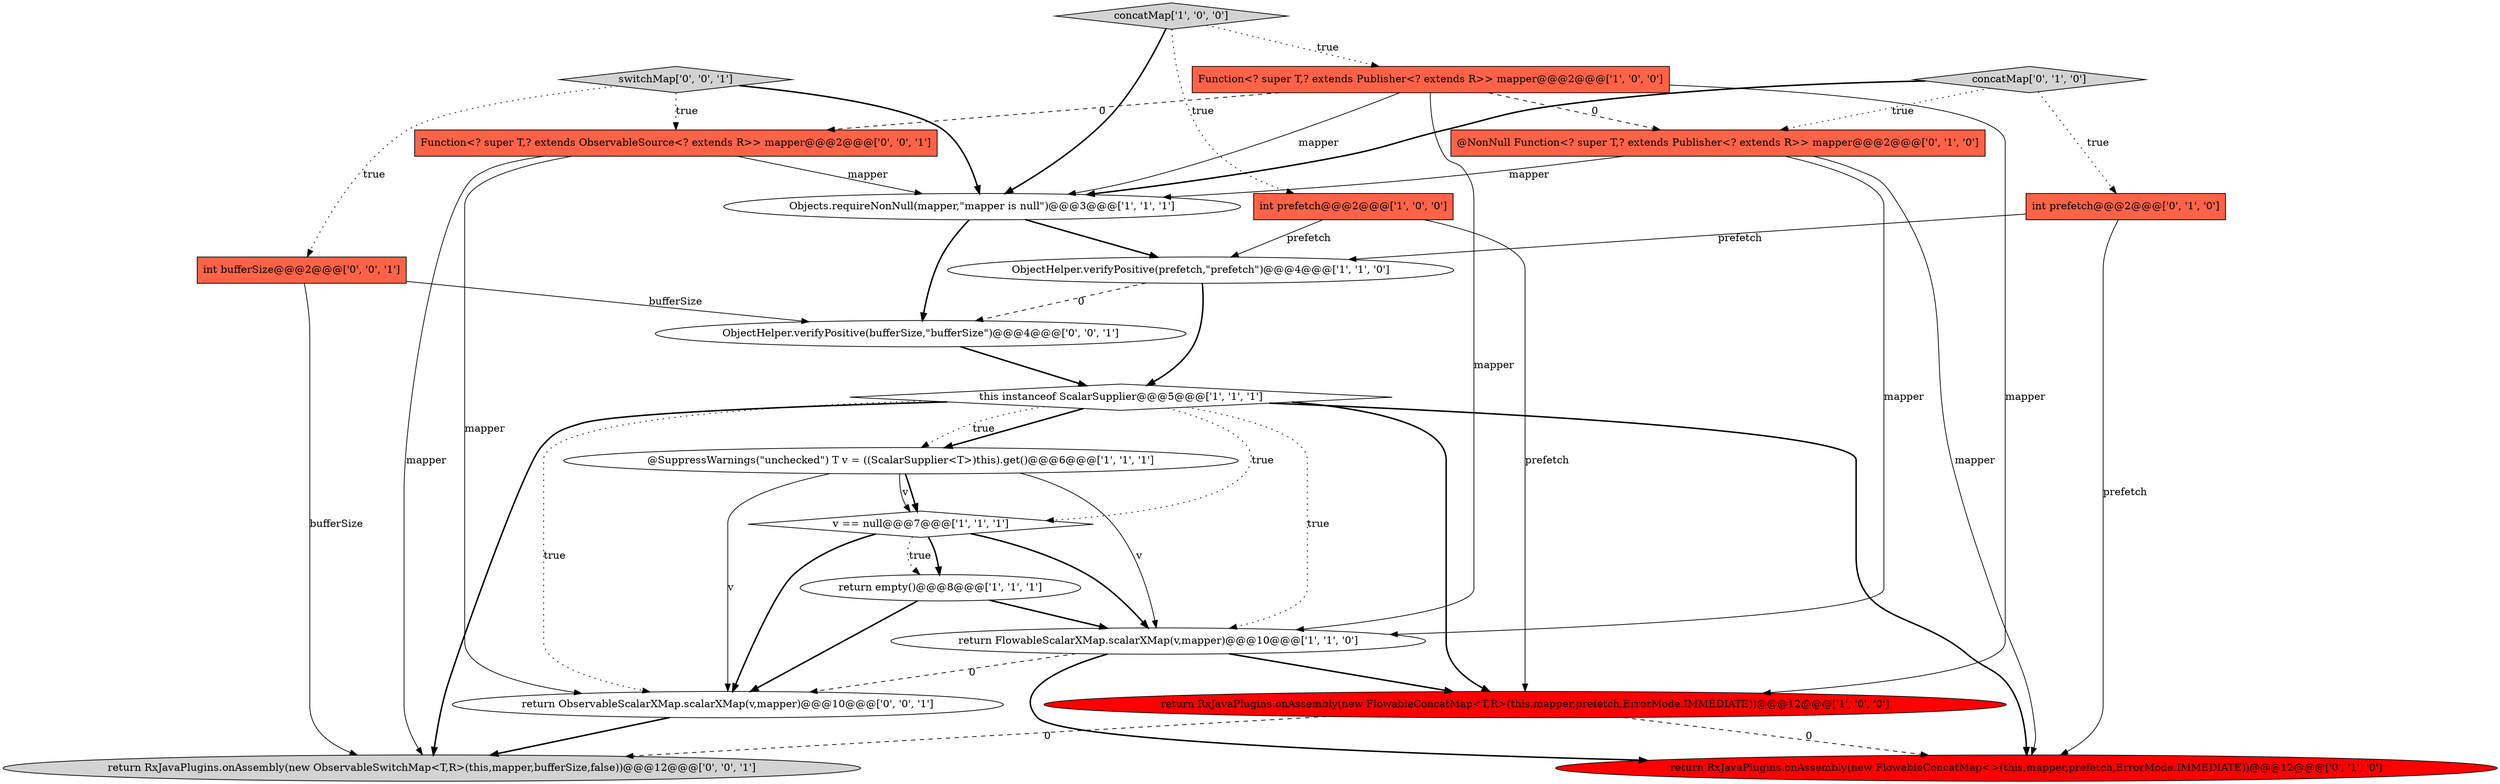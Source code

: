 digraph {
17 [style = filled, label = "Function<? super T,? extends ObservableSource<? extends R>> mapper@@@2@@@['0', '0', '1']", fillcolor = tomato, shape = box image = "AAA0AAABBB3BBB"];
16 [style = filled, label = "int bufferSize@@@2@@@['0', '0', '1']", fillcolor = tomato, shape = box image = "AAA0AAABBB3BBB"];
19 [style = filled, label = "return RxJavaPlugins.onAssembly(new ObservableSwitchMap<T,R>(this,mapper,bufferSize,false))@@@12@@@['0', '0', '1']", fillcolor = lightgray, shape = ellipse image = "AAA0AAABBB3BBB"];
4 [style = filled, label = "concatMap['1', '0', '0']", fillcolor = lightgray, shape = diamond image = "AAA0AAABBB1BBB"];
13 [style = filled, label = "return RxJavaPlugins.onAssembly(new FlowableConcatMap<>(this,mapper,prefetch,ErrorMode.IMMEDIATE))@@@12@@@['0', '1', '0']", fillcolor = red, shape = ellipse image = "AAA1AAABBB2BBB"];
15 [style = filled, label = "return ObservableScalarXMap.scalarXMap(v,mapper)@@@10@@@['0', '0', '1']", fillcolor = white, shape = ellipse image = "AAA0AAABBB3BBB"];
8 [style = filled, label = "Function<? super T,? extends Publisher<? extends R>> mapper@@@2@@@['1', '0', '0']", fillcolor = tomato, shape = box image = "AAA1AAABBB1BBB"];
9 [style = filled, label = "return empty()@@@8@@@['1', '1', '1']", fillcolor = white, shape = ellipse image = "AAA0AAABBB1BBB"];
0 [style = filled, label = "@SuppressWarnings(\"unchecked\") T v = ((ScalarSupplier<T>)this).get()@@@6@@@['1', '1', '1']", fillcolor = white, shape = ellipse image = "AAA0AAABBB1BBB"];
3 [style = filled, label = "return RxJavaPlugins.onAssembly(new FlowableConcatMap<T,R>(this,mapper,prefetch,ErrorMode.IMMEDIATE))@@@12@@@['1', '0', '0']", fillcolor = red, shape = ellipse image = "AAA1AAABBB1BBB"];
18 [style = filled, label = "switchMap['0', '0', '1']", fillcolor = lightgray, shape = diamond image = "AAA0AAABBB3BBB"];
14 [style = filled, label = "@NonNull Function<? super T,? extends Publisher<? extends R>> mapper@@@2@@@['0', '1', '0']", fillcolor = tomato, shape = box image = "AAA1AAABBB2BBB"];
6 [style = filled, label = "ObjectHelper.verifyPositive(prefetch,\"prefetch\")@@@4@@@['1', '1', '0']", fillcolor = white, shape = ellipse image = "AAA0AAABBB1BBB"];
12 [style = filled, label = "int prefetch@@@2@@@['0', '1', '0']", fillcolor = tomato, shape = box image = "AAA0AAABBB2BBB"];
10 [style = filled, label = "return FlowableScalarXMap.scalarXMap(v,mapper)@@@10@@@['1', '1', '0']", fillcolor = white, shape = ellipse image = "AAA0AAABBB1BBB"];
20 [style = filled, label = "ObjectHelper.verifyPositive(bufferSize,\"bufferSize\")@@@4@@@['0', '0', '1']", fillcolor = white, shape = ellipse image = "AAA0AAABBB3BBB"];
1 [style = filled, label = "int prefetch@@@2@@@['1', '0', '0']", fillcolor = tomato, shape = box image = "AAA0AAABBB1BBB"];
5 [style = filled, label = "Objects.requireNonNull(mapper,\"mapper is null\")@@@3@@@['1', '1', '1']", fillcolor = white, shape = ellipse image = "AAA0AAABBB1BBB"];
11 [style = filled, label = "concatMap['0', '1', '0']", fillcolor = lightgray, shape = diamond image = "AAA0AAABBB2BBB"];
7 [style = filled, label = "this instanceof ScalarSupplier@@@5@@@['1', '1', '1']", fillcolor = white, shape = diamond image = "AAA0AAABBB1BBB"];
2 [style = filled, label = "v == null@@@7@@@['1', '1', '1']", fillcolor = white, shape = diamond image = "AAA0AAABBB1BBB"];
7->13 [style = bold, label=""];
10->15 [style = dashed, label="0"];
7->2 [style = dotted, label="true"];
16->19 [style = solid, label="bufferSize"];
7->10 [style = dotted, label="true"];
5->20 [style = bold, label=""];
4->1 [style = dotted, label="true"];
18->16 [style = dotted, label="true"];
6->20 [style = dashed, label="0"];
14->5 [style = solid, label="mapper"];
0->2 [style = bold, label=""];
11->12 [style = dotted, label="true"];
11->14 [style = dotted, label="true"];
4->8 [style = dotted, label="true"];
17->15 [style = solid, label="mapper"];
10->3 [style = bold, label=""];
7->0 [style = bold, label=""];
8->5 [style = solid, label="mapper"];
8->3 [style = solid, label="mapper"];
2->9 [style = bold, label=""];
9->10 [style = bold, label=""];
8->14 [style = dashed, label="0"];
15->19 [style = bold, label=""];
2->10 [style = bold, label=""];
8->10 [style = solid, label="mapper"];
7->0 [style = dotted, label="true"];
7->15 [style = dotted, label="true"];
12->6 [style = solid, label="prefetch"];
3->13 [style = dashed, label="0"];
7->3 [style = bold, label=""];
3->19 [style = dashed, label="0"];
11->5 [style = bold, label=""];
16->20 [style = solid, label="bufferSize"];
17->5 [style = solid, label="mapper"];
2->9 [style = dotted, label="true"];
5->6 [style = bold, label=""];
14->13 [style = solid, label="mapper"];
10->13 [style = bold, label=""];
0->15 [style = solid, label="v"];
9->15 [style = bold, label=""];
18->5 [style = bold, label=""];
2->15 [style = bold, label=""];
0->2 [style = solid, label="v"];
1->6 [style = solid, label="prefetch"];
14->10 [style = solid, label="mapper"];
12->13 [style = solid, label="prefetch"];
1->3 [style = solid, label="prefetch"];
0->10 [style = solid, label="v"];
8->17 [style = dashed, label="0"];
18->17 [style = dotted, label="true"];
20->7 [style = bold, label=""];
6->7 [style = bold, label=""];
7->19 [style = bold, label=""];
4->5 [style = bold, label=""];
17->19 [style = solid, label="mapper"];
}
